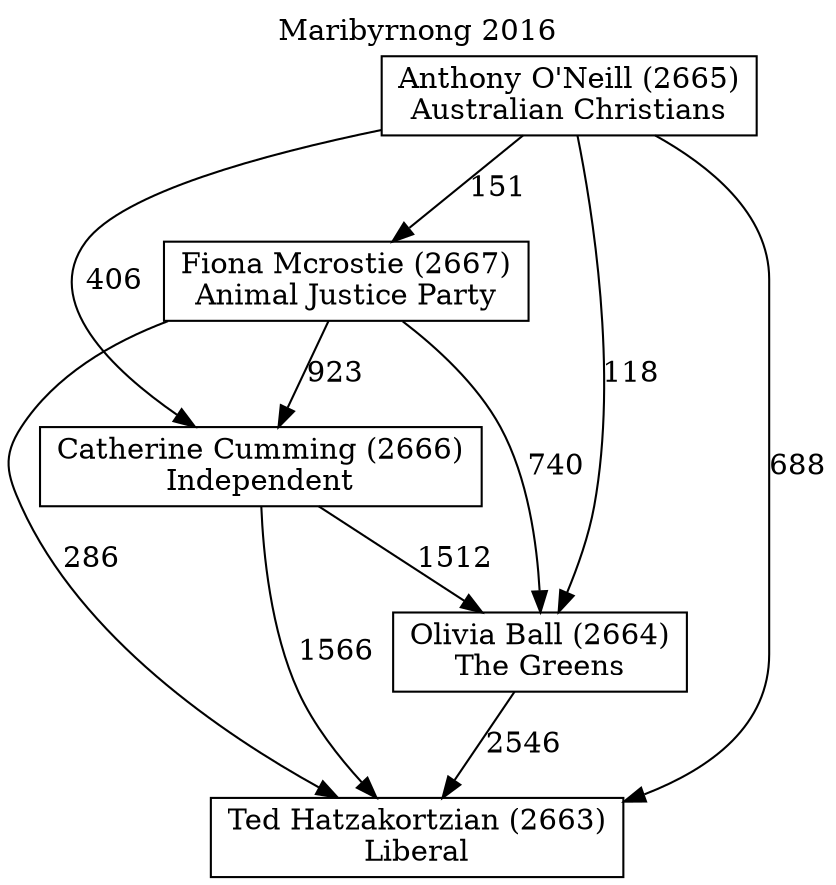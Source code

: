 // House preference flow
digraph "Ted Hatzakortzian (2663)_Maribyrnong_2016" {
	graph [label="Maribyrnong 2016" labelloc=t mclimit=10]
	node [shape=box]
	"Ted Hatzakortzian (2663)" [label="Ted Hatzakortzian (2663)
Liberal"]
	"Olivia Ball (2664)" [label="Olivia Ball (2664)
The Greens"]
	"Catherine Cumming (2666)" [label="Catherine Cumming (2666)
Independent"]
	"Fiona Mcrostie (2667)" [label="Fiona Mcrostie (2667)
Animal Justice Party"]
	"Anthony O'Neill (2665)" [label="Anthony O'Neill (2665)
Australian Christians"]
	"Olivia Ball (2664)" -> "Ted Hatzakortzian (2663)" [label=2546]
	"Catherine Cumming (2666)" -> "Olivia Ball (2664)" [label=1512]
	"Fiona Mcrostie (2667)" -> "Catherine Cumming (2666)" [label=923]
	"Anthony O'Neill (2665)" -> "Fiona Mcrostie (2667)" [label=151]
	"Catherine Cumming (2666)" -> "Ted Hatzakortzian (2663)" [label=1566]
	"Fiona Mcrostie (2667)" -> "Ted Hatzakortzian (2663)" [label=286]
	"Anthony O'Neill (2665)" -> "Ted Hatzakortzian (2663)" [label=688]
	"Anthony O'Neill (2665)" -> "Catherine Cumming (2666)" [label=406]
	"Fiona Mcrostie (2667)" -> "Olivia Ball (2664)" [label=740]
	"Anthony O'Neill (2665)" -> "Olivia Ball (2664)" [label=118]
}
